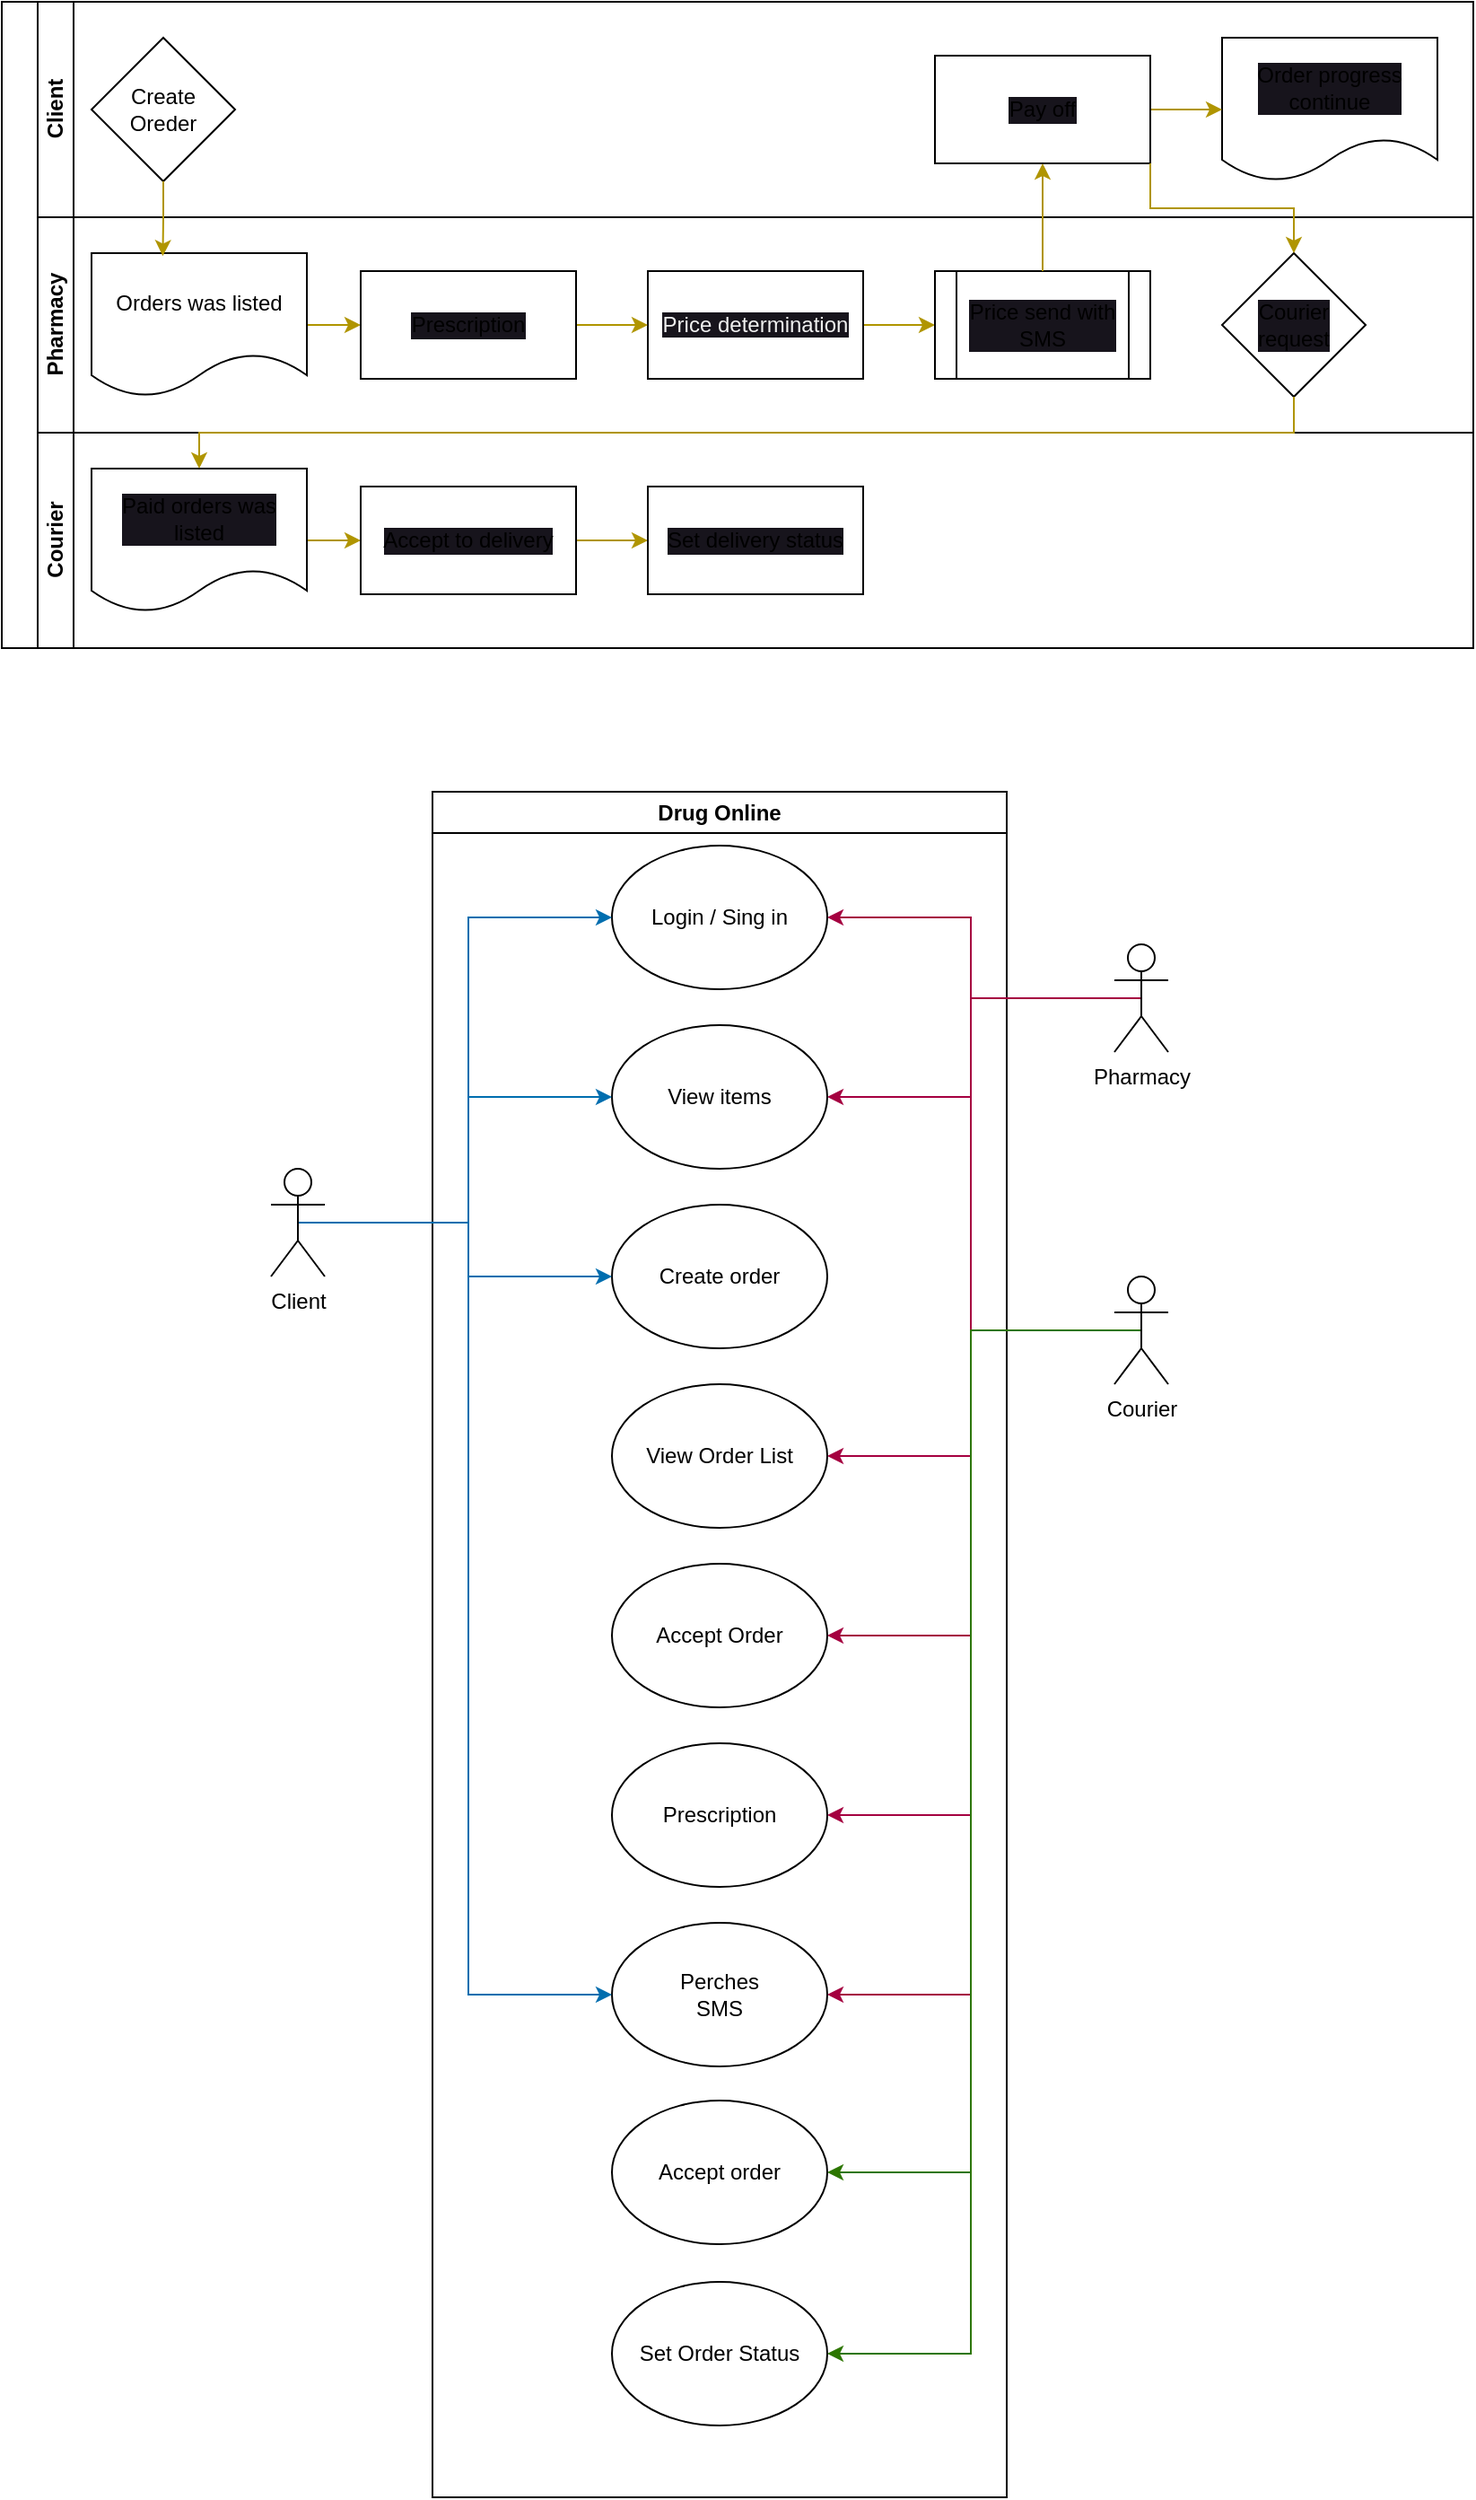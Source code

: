 <mxfile version="20.7.4" type="github">
  <diagram id="prtHgNgQTEPvFCAcTncT" name="Page-1">
    <mxGraphModel dx="2120" dy="1280" grid="1" gridSize="10" guides="1" tooltips="1" connect="1" arrows="1" fold="1" page="1" pageScale="1" pageWidth="827" pageHeight="1169" math="0" shadow="0">
      <root>
        <mxCell id="0" />
        <mxCell id="1" parent="0" />
        <mxCell id="dNxyNK7c78bLwvsdeMH5-19" value="" style="swimlane;html=1;childLayout=stackLayout;resizeParent=1;resizeParentMax=0;horizontal=0;startSize=20;horizontalStack=0;" parent="1" vertex="1">
          <mxGeometry width="820" height="360" as="geometry" />
        </mxCell>
        <mxCell id="dNxyNK7c78bLwvsdeMH5-20" value="Client" style="swimlane;html=1;startSize=20;horizontal=0;" parent="dNxyNK7c78bLwvsdeMH5-19" vertex="1">
          <mxGeometry x="20" width="800" height="120" as="geometry" />
        </mxCell>
        <mxCell id="usuhayE0yITMvskuk-UY-3" value="Create&lt;br&gt;Oreder" style="rhombus;whiteSpace=wrap;html=1;" parent="dNxyNK7c78bLwvsdeMH5-20" vertex="1">
          <mxGeometry x="30" y="20" width="80" height="80" as="geometry" />
        </mxCell>
        <mxCell id="usuhayE0yITMvskuk-UY-18" value="Order progress&lt;br&gt;continue" style="shape=document;whiteSpace=wrap;html=1;boundedLbl=1;labelBackgroundColor=#17141c;" parent="dNxyNK7c78bLwvsdeMH5-20" vertex="1">
          <mxGeometry x="660" y="20" width="120" height="80" as="geometry" />
        </mxCell>
        <mxCell id="usuhayE0yITMvskuk-UY-23" style="edgeStyle=orthogonalEdgeStyle;rounded=0;orthogonalLoop=1;jettySize=auto;html=1;exitX=1;exitY=0.5;exitDx=0;exitDy=0;entryX=0;entryY=0.5;entryDx=0;entryDy=0;fillColor=#e3c800;strokeColor=#B09500;" parent="dNxyNK7c78bLwvsdeMH5-20" source="usuhayE0yITMvskuk-UY-21" target="usuhayE0yITMvskuk-UY-18" edge="1">
          <mxGeometry relative="1" as="geometry" />
        </mxCell>
        <mxCell id="usuhayE0yITMvskuk-UY-21" value="Pay off" style="rounded=0;whiteSpace=wrap;html=1;labelBackgroundColor=#17141c;" parent="dNxyNK7c78bLwvsdeMH5-20" vertex="1">
          <mxGeometry x="500" y="30" width="120" height="60" as="geometry" />
        </mxCell>
        <mxCell id="dNxyNK7c78bLwvsdeMH5-21" value="Pharmacy" style="swimlane;html=1;startSize=20;horizontal=0;" parent="dNxyNK7c78bLwvsdeMH5-19" vertex="1">
          <mxGeometry x="20" y="120" width="800" height="120" as="geometry" />
        </mxCell>
        <mxCell id="usuhayE0yITMvskuk-UY-12" style="edgeStyle=orthogonalEdgeStyle;rounded=0;orthogonalLoop=1;jettySize=auto;html=1;exitX=1;exitY=0.5;exitDx=0;exitDy=0;entryX=0;entryY=0.5;entryDx=0;entryDy=0;fillColor=#e3c800;strokeColor=#B09500;" parent="dNxyNK7c78bLwvsdeMH5-21" source="usuhayE0yITMvskuk-UY-6" edge="1">
          <mxGeometry relative="1" as="geometry">
            <mxPoint x="180" y="60" as="targetPoint" />
          </mxGeometry>
        </mxCell>
        <mxCell id="usuhayE0yITMvskuk-UY-6" value="Orders was listed" style="shape=document;whiteSpace=wrap;html=1;boundedLbl=1;" parent="dNxyNK7c78bLwvsdeMH5-21" vertex="1">
          <mxGeometry x="30" y="20" width="120" height="80" as="geometry" />
        </mxCell>
        <mxCell id="usuhayE0yITMvskuk-UY-20" style="edgeStyle=orthogonalEdgeStyle;rounded=0;orthogonalLoop=1;jettySize=auto;html=1;exitX=1;exitY=0.5;exitDx=0;exitDy=0;entryX=0;entryY=0.5;entryDx=0;entryDy=0;fillColor=#e3c800;strokeColor=#B09500;" parent="dNxyNK7c78bLwvsdeMH5-21" source="usuhayE0yITMvskuk-UY-14" target="usuhayE0yITMvskuk-UY-19" edge="1">
          <mxGeometry relative="1" as="geometry" />
        </mxCell>
        <mxCell id="usuhayE0yITMvskuk-UY-14" value="&lt;span style=&quot;color: rgb(240, 240, 240); font-family: Helvetica; font-size: 12px; font-style: normal; font-variant-ligatures: normal; font-variant-caps: normal; font-weight: 400; letter-spacing: normal; orphans: 2; text-align: center; text-indent: 0px; text-transform: none; widows: 2; word-spacing: 0px; -webkit-text-stroke-width: 0px; text-decoration-thickness: initial; text-decoration-style: initial; text-decoration-color: initial; float: none; display: inline !important; background-color: rgb(23, 20, 28);&quot;&gt;Price determination&lt;/span&gt;" style="rounded=0;whiteSpace=wrap;html=1;" parent="dNxyNK7c78bLwvsdeMH5-21" vertex="1">
          <mxGeometry x="340" y="30" width="120" height="60" as="geometry" />
        </mxCell>
        <mxCell id="usuhayE0yITMvskuk-UY-16" style="edgeStyle=orthogonalEdgeStyle;rounded=0;orthogonalLoop=1;jettySize=auto;html=1;exitX=1;exitY=0.5;exitDx=0;exitDy=0;fillColor=#e3c800;strokeColor=#B09500;" parent="dNxyNK7c78bLwvsdeMH5-21" source="usuhayE0yITMvskuk-UY-15" target="usuhayE0yITMvskuk-UY-14" edge="1">
          <mxGeometry relative="1" as="geometry" />
        </mxCell>
        <mxCell id="usuhayE0yITMvskuk-UY-15" value="Prescription" style="rounded=0;whiteSpace=wrap;html=1;labelBackgroundColor=#17141c;" parent="dNxyNK7c78bLwvsdeMH5-21" vertex="1">
          <mxGeometry x="180" y="30" width="120" height="60" as="geometry" />
        </mxCell>
        <mxCell id="usuhayE0yITMvskuk-UY-19" value="Price send with&lt;br&gt;SMS" style="shape=process;whiteSpace=wrap;html=1;backgroundOutline=1;labelBackgroundColor=#17141c;" parent="dNxyNK7c78bLwvsdeMH5-21" vertex="1">
          <mxGeometry x="500" y="30" width="120" height="60" as="geometry" />
        </mxCell>
        <mxCell id="usuhayE0yITMvskuk-UY-25" value="Courier&lt;br&gt;request" style="rhombus;whiteSpace=wrap;html=1;labelBackgroundColor=#17141c;" parent="dNxyNK7c78bLwvsdeMH5-21" vertex="1">
          <mxGeometry x="660" y="20" width="80" height="80" as="geometry" />
        </mxCell>
        <mxCell id="dNxyNK7c78bLwvsdeMH5-22" value="Courier" style="swimlane;html=1;startSize=20;horizontal=0;" parent="dNxyNK7c78bLwvsdeMH5-19" vertex="1">
          <mxGeometry x="20" y="240" width="800" height="120" as="geometry" />
        </mxCell>
        <mxCell id="usuhayE0yITMvskuk-UY-32" style="edgeStyle=orthogonalEdgeStyle;rounded=0;orthogonalLoop=1;jettySize=auto;html=1;exitX=1;exitY=0.5;exitDx=0;exitDy=0;entryX=0;entryY=0.5;entryDx=0;entryDy=0;fillColor=#e3c800;strokeColor=#B09500;" parent="dNxyNK7c78bLwvsdeMH5-22" source="usuhayE0yITMvskuk-UY-27" target="usuhayE0yITMvskuk-UY-31" edge="1">
          <mxGeometry relative="1" as="geometry" />
        </mxCell>
        <mxCell id="usuhayE0yITMvskuk-UY-27" value="Paid orders was &lt;br&gt;listed" style="shape=document;whiteSpace=wrap;html=1;boundedLbl=1;labelBackgroundColor=#17141c;" parent="dNxyNK7c78bLwvsdeMH5-22" vertex="1">
          <mxGeometry x="30" y="20" width="120" height="80" as="geometry" />
        </mxCell>
        <mxCell id="usuhayE0yITMvskuk-UY-34" style="edgeStyle=orthogonalEdgeStyle;rounded=0;orthogonalLoop=1;jettySize=auto;html=1;exitX=1;exitY=0.5;exitDx=0;exitDy=0;entryX=0;entryY=0.5;entryDx=0;entryDy=0;fillColor=#e3c800;strokeColor=#B09500;" parent="dNxyNK7c78bLwvsdeMH5-22" source="usuhayE0yITMvskuk-UY-31" target="usuhayE0yITMvskuk-UY-33" edge="1">
          <mxGeometry relative="1" as="geometry" />
        </mxCell>
        <mxCell id="usuhayE0yITMvskuk-UY-31" value="Accept to delivery" style="rounded=0;whiteSpace=wrap;html=1;labelBackgroundColor=#17141c;" parent="dNxyNK7c78bLwvsdeMH5-22" vertex="1">
          <mxGeometry x="180" y="30" width="120" height="60" as="geometry" />
        </mxCell>
        <mxCell id="usuhayE0yITMvskuk-UY-33" value="Set delivery status" style="rounded=0;whiteSpace=wrap;html=1;labelBackgroundColor=#17141c;" parent="dNxyNK7c78bLwvsdeMH5-22" vertex="1">
          <mxGeometry x="340" y="30" width="120" height="60" as="geometry" />
        </mxCell>
        <mxCell id="usuhayE0yITMvskuk-UY-11" style="edgeStyle=orthogonalEdgeStyle;rounded=0;orthogonalLoop=1;jettySize=auto;html=1;exitX=0.5;exitY=1;exitDx=0;exitDy=0;entryX=0.331;entryY=0.021;entryDx=0;entryDy=0;entryPerimeter=0;fillColor=#e3c800;strokeColor=#B09500;" parent="dNxyNK7c78bLwvsdeMH5-19" source="usuhayE0yITMvskuk-UY-3" target="usuhayE0yITMvskuk-UY-6" edge="1">
          <mxGeometry relative="1" as="geometry" />
        </mxCell>
        <mxCell id="usuhayE0yITMvskuk-UY-22" style="edgeStyle=orthogonalEdgeStyle;rounded=0;orthogonalLoop=1;jettySize=auto;html=1;exitX=0.5;exitY=0;exitDx=0;exitDy=0;entryX=0.5;entryY=1;entryDx=0;entryDy=0;fillColor=#e3c800;strokeColor=#B09500;" parent="dNxyNK7c78bLwvsdeMH5-19" source="usuhayE0yITMvskuk-UY-19" target="usuhayE0yITMvskuk-UY-21" edge="1">
          <mxGeometry relative="1" as="geometry" />
        </mxCell>
        <mxCell id="usuhayE0yITMvskuk-UY-26" style="edgeStyle=orthogonalEdgeStyle;rounded=0;orthogonalLoop=1;jettySize=auto;html=1;exitX=1;exitY=1;exitDx=0;exitDy=0;fillColor=#e3c800;strokeColor=#B09500;" parent="dNxyNK7c78bLwvsdeMH5-19" source="usuhayE0yITMvskuk-UY-21" target="usuhayE0yITMvskuk-UY-25" edge="1">
          <mxGeometry relative="1" as="geometry" />
        </mxCell>
        <mxCell id="usuhayE0yITMvskuk-UY-28" style="edgeStyle=orthogonalEdgeStyle;rounded=0;orthogonalLoop=1;jettySize=auto;html=1;exitX=0.5;exitY=1;exitDx=0;exitDy=0;fillColor=#e3c800;strokeColor=#B09500;" parent="dNxyNK7c78bLwvsdeMH5-19" source="usuhayE0yITMvskuk-UY-25" target="usuhayE0yITMvskuk-UY-27" edge="1">
          <mxGeometry relative="1" as="geometry" />
        </mxCell>
        <mxCell id="7hZK93DfmXOTyXcuQNJY-20" value="Drug Online" style="swimlane;whiteSpace=wrap;html=1;" vertex="1" parent="1">
          <mxGeometry x="240" y="440" width="320" height="950" as="geometry" />
        </mxCell>
        <mxCell id="7hZK93DfmXOTyXcuQNJY-24" value="Login / Sing in" style="ellipse;whiteSpace=wrap;html=1;" vertex="1" parent="7hZK93DfmXOTyXcuQNJY-20">
          <mxGeometry x="100" y="30" width="120" height="80" as="geometry" />
        </mxCell>
        <mxCell id="7hZK93DfmXOTyXcuQNJY-26" value="View items" style="ellipse;whiteSpace=wrap;html=1;" vertex="1" parent="7hZK93DfmXOTyXcuQNJY-20">
          <mxGeometry x="100" y="130" width="120" height="80" as="geometry" />
        </mxCell>
        <mxCell id="7hZK93DfmXOTyXcuQNJY-27" value="Create order" style="ellipse;whiteSpace=wrap;html=1;" vertex="1" parent="7hZK93DfmXOTyXcuQNJY-20">
          <mxGeometry x="100" y="230" width="120" height="80" as="geometry" />
        </mxCell>
        <mxCell id="7hZK93DfmXOTyXcuQNJY-28" value="View Order List" style="ellipse;whiteSpace=wrap;html=1;" vertex="1" parent="7hZK93DfmXOTyXcuQNJY-20">
          <mxGeometry x="100" y="330" width="120" height="80" as="geometry" />
        </mxCell>
        <mxCell id="7hZK93DfmXOTyXcuQNJY-30" value="Accept Order" style="ellipse;whiteSpace=wrap;html=1;" vertex="1" parent="7hZK93DfmXOTyXcuQNJY-20">
          <mxGeometry x="100" y="430" width="120" height="80" as="geometry" />
        </mxCell>
        <mxCell id="7hZK93DfmXOTyXcuQNJY-29" value="Prescription" style="ellipse;whiteSpace=wrap;html=1;" vertex="1" parent="7hZK93DfmXOTyXcuQNJY-20">
          <mxGeometry x="100" y="530" width="120" height="80" as="geometry" />
        </mxCell>
        <mxCell id="7hZK93DfmXOTyXcuQNJY-32" value="Perches&lt;br&gt;SMS" style="ellipse;whiteSpace=wrap;html=1;" vertex="1" parent="7hZK93DfmXOTyXcuQNJY-20">
          <mxGeometry x="100" y="630" width="120" height="80" as="geometry" />
        </mxCell>
        <mxCell id="7hZK93DfmXOTyXcuQNJY-33" value="Accept order" style="ellipse;whiteSpace=wrap;html=1;" vertex="1" parent="7hZK93DfmXOTyXcuQNJY-20">
          <mxGeometry x="100" y="729" width="120" height="80" as="geometry" />
        </mxCell>
        <mxCell id="7hZK93DfmXOTyXcuQNJY-34" value="Set Order Status" style="ellipse;whiteSpace=wrap;html=1;" vertex="1" parent="7hZK93DfmXOTyXcuQNJY-20">
          <mxGeometry x="100" y="830" width="120" height="80" as="geometry" />
        </mxCell>
        <mxCell id="7hZK93DfmXOTyXcuQNJY-35" style="edgeStyle=orthogonalEdgeStyle;rounded=0;orthogonalLoop=1;jettySize=auto;html=1;exitX=0.5;exitY=0.5;exitDx=0;exitDy=0;exitPerimeter=0;entryX=0;entryY=0.5;entryDx=0;entryDy=0;fillColor=#1ba1e2;strokeColor=#006EAF;" edge="1" parent="1" source="7hZK93DfmXOTyXcuQNJY-21" target="7hZK93DfmXOTyXcuQNJY-24">
          <mxGeometry relative="1" as="geometry" />
        </mxCell>
        <mxCell id="7hZK93DfmXOTyXcuQNJY-36" style="edgeStyle=orthogonalEdgeStyle;rounded=0;orthogonalLoop=1;jettySize=auto;html=1;exitX=0.5;exitY=0.5;exitDx=0;exitDy=0;exitPerimeter=0;entryX=0;entryY=0.5;entryDx=0;entryDy=0;fillColor=#1ba1e2;strokeColor=#006EAF;" edge="1" parent="1" source="7hZK93DfmXOTyXcuQNJY-21" target="7hZK93DfmXOTyXcuQNJY-26">
          <mxGeometry relative="1" as="geometry" />
        </mxCell>
        <mxCell id="7hZK93DfmXOTyXcuQNJY-37" style="edgeStyle=orthogonalEdgeStyle;rounded=0;orthogonalLoop=1;jettySize=auto;html=1;exitX=0.5;exitY=0.5;exitDx=0;exitDy=0;exitPerimeter=0;entryX=0;entryY=0.5;entryDx=0;entryDy=0;fillColor=#1ba1e2;strokeColor=#006EAF;" edge="1" parent="1" source="7hZK93DfmXOTyXcuQNJY-21" target="7hZK93DfmXOTyXcuQNJY-27">
          <mxGeometry relative="1" as="geometry" />
        </mxCell>
        <mxCell id="7hZK93DfmXOTyXcuQNJY-44" style="edgeStyle=orthogonalEdgeStyle;rounded=0;orthogonalLoop=1;jettySize=auto;html=1;exitX=0.5;exitY=0.5;exitDx=0;exitDy=0;exitPerimeter=0;entryX=0;entryY=0.5;entryDx=0;entryDy=0;fillColor=#1ba1e2;strokeColor=#006EAF;" edge="1" parent="1" source="7hZK93DfmXOTyXcuQNJY-21" target="7hZK93DfmXOTyXcuQNJY-32">
          <mxGeometry relative="1" as="geometry" />
        </mxCell>
        <mxCell id="7hZK93DfmXOTyXcuQNJY-21" value="Client" style="shape=umlActor;verticalLabelPosition=bottom;verticalAlign=top;html=1;outlineConnect=0;" vertex="1" parent="1">
          <mxGeometry x="150" y="650" width="30" height="60" as="geometry" />
        </mxCell>
        <mxCell id="7hZK93DfmXOTyXcuQNJY-38" style="edgeStyle=orthogonalEdgeStyle;rounded=0;orthogonalLoop=1;jettySize=auto;html=1;exitX=0.5;exitY=0.5;exitDx=0;exitDy=0;exitPerimeter=0;entryX=1;entryY=0.5;entryDx=0;entryDy=0;fillColor=#d80073;strokeColor=#A50040;" edge="1" parent="1" source="7hZK93DfmXOTyXcuQNJY-22" target="7hZK93DfmXOTyXcuQNJY-24">
          <mxGeometry relative="1" as="geometry" />
        </mxCell>
        <mxCell id="7hZK93DfmXOTyXcuQNJY-39" style="edgeStyle=orthogonalEdgeStyle;rounded=0;orthogonalLoop=1;jettySize=auto;html=1;exitX=0.5;exitY=0.5;exitDx=0;exitDy=0;exitPerimeter=0;entryX=1;entryY=0.5;entryDx=0;entryDy=0;fillColor=#d80073;strokeColor=#A50040;" edge="1" parent="1" source="7hZK93DfmXOTyXcuQNJY-22" target="7hZK93DfmXOTyXcuQNJY-26">
          <mxGeometry relative="1" as="geometry" />
        </mxCell>
        <mxCell id="7hZK93DfmXOTyXcuQNJY-40" style="edgeStyle=orthogonalEdgeStyle;rounded=0;orthogonalLoop=1;jettySize=auto;html=1;exitX=0.5;exitY=0.5;exitDx=0;exitDy=0;exitPerimeter=0;entryX=1;entryY=0.5;entryDx=0;entryDy=0;fillColor=#d80073;strokeColor=#A50040;" edge="1" parent="1" source="7hZK93DfmXOTyXcuQNJY-22" target="7hZK93DfmXOTyXcuQNJY-28">
          <mxGeometry relative="1" as="geometry" />
        </mxCell>
        <mxCell id="7hZK93DfmXOTyXcuQNJY-41" style="edgeStyle=orthogonalEdgeStyle;rounded=0;orthogonalLoop=1;jettySize=auto;html=1;exitX=0.5;exitY=0.5;exitDx=0;exitDy=0;exitPerimeter=0;entryX=1;entryY=0.5;entryDx=0;entryDy=0;fillColor=#d80073;strokeColor=#A50040;" edge="1" parent="1" source="7hZK93DfmXOTyXcuQNJY-22" target="7hZK93DfmXOTyXcuQNJY-30">
          <mxGeometry relative="1" as="geometry" />
        </mxCell>
        <mxCell id="7hZK93DfmXOTyXcuQNJY-42" style="edgeStyle=orthogonalEdgeStyle;rounded=0;orthogonalLoop=1;jettySize=auto;html=1;exitX=0.5;exitY=0.5;exitDx=0;exitDy=0;exitPerimeter=0;entryX=1;entryY=0.5;entryDx=0;entryDy=0;fillColor=#d80073;strokeColor=#A50040;" edge="1" parent="1" source="7hZK93DfmXOTyXcuQNJY-22" target="7hZK93DfmXOTyXcuQNJY-29">
          <mxGeometry relative="1" as="geometry">
            <mxPoint x="470" y="1020" as="targetPoint" />
          </mxGeometry>
        </mxCell>
        <mxCell id="7hZK93DfmXOTyXcuQNJY-45" style="edgeStyle=orthogonalEdgeStyle;rounded=0;orthogonalLoop=1;jettySize=auto;html=1;exitX=0.5;exitY=0.5;exitDx=0;exitDy=0;exitPerimeter=0;entryX=1;entryY=0.5;entryDx=0;entryDy=0;fillColor=#d80073;strokeColor=#A50040;" edge="1" parent="1" source="7hZK93DfmXOTyXcuQNJY-22" target="7hZK93DfmXOTyXcuQNJY-32">
          <mxGeometry relative="1" as="geometry" />
        </mxCell>
        <mxCell id="7hZK93DfmXOTyXcuQNJY-22" value="Pharmacy" style="shape=umlActor;verticalLabelPosition=bottom;verticalAlign=top;html=1;outlineConnect=0;" vertex="1" parent="1">
          <mxGeometry x="620" y="525" width="30" height="60" as="geometry" />
        </mxCell>
        <mxCell id="7hZK93DfmXOTyXcuQNJY-47" style="edgeStyle=orthogonalEdgeStyle;rounded=0;orthogonalLoop=1;jettySize=auto;html=1;exitX=0.5;exitY=0.5;exitDx=0;exitDy=0;exitPerimeter=0;entryX=1;entryY=0.5;entryDx=0;entryDy=0;fillColor=#60a917;strokeColor=#2D7600;" edge="1" parent="1" source="7hZK93DfmXOTyXcuQNJY-23" target="7hZK93DfmXOTyXcuQNJY-33">
          <mxGeometry relative="1" as="geometry" />
        </mxCell>
        <mxCell id="7hZK93DfmXOTyXcuQNJY-48" style="edgeStyle=orthogonalEdgeStyle;rounded=0;orthogonalLoop=1;jettySize=auto;html=1;exitX=0.5;exitY=0.5;exitDx=0;exitDy=0;exitPerimeter=0;entryX=1;entryY=0.5;entryDx=0;entryDy=0;fillColor=#60a917;strokeColor=#2D7600;" edge="1" parent="1" source="7hZK93DfmXOTyXcuQNJY-23" target="7hZK93DfmXOTyXcuQNJY-34">
          <mxGeometry relative="1" as="geometry" />
        </mxCell>
        <mxCell id="7hZK93DfmXOTyXcuQNJY-23" value="Courier" style="shape=umlActor;verticalLabelPosition=bottom;verticalAlign=top;html=1;outlineConnect=0;" vertex="1" parent="1">
          <mxGeometry x="620" y="710" width="30" height="60" as="geometry" />
        </mxCell>
      </root>
    </mxGraphModel>
  </diagram>
</mxfile>
